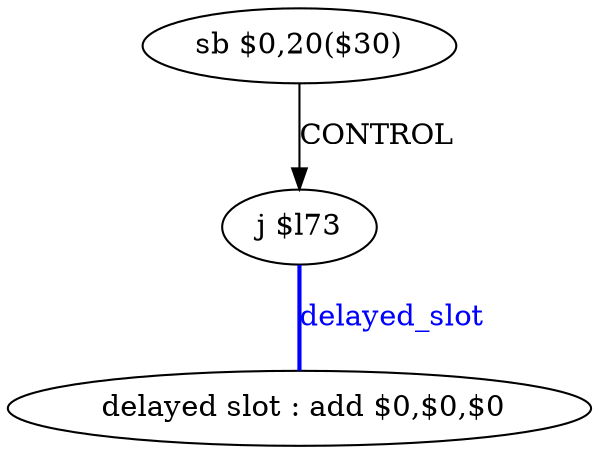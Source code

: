 digraph G1 {
node [shape = ellipse];
i2 [label = " delayed slot : add $0,$0,$0"] ;
i1 ->  i2 [style = bold, dir= none, fontcolor = blue, color = blue, label= "delayed_slot"];
i1 [label = "j $l73"] ;
i0 [label = "sb $0,20($30)"] ;
i0 ->  i1 [label= "CONTROL"];
}
